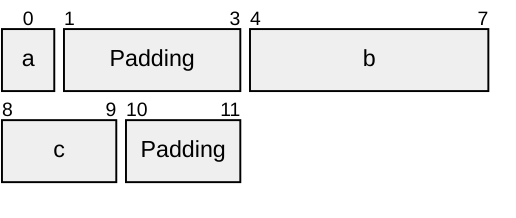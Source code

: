 ---
config:
  packet:
    bitsPerRow: 8
---
packet-beta
0: "a"
1-3: "Padding"
4-7: "b"
8-9: "c"
10-11: "Padding"